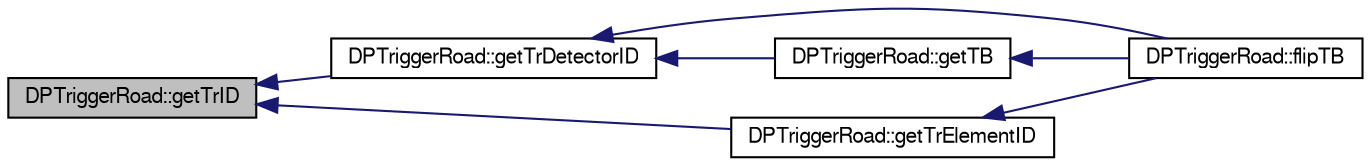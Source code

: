digraph "DPTriggerRoad::getTrID"
{
  bgcolor="transparent";
  edge [fontname="FreeSans",fontsize="10",labelfontname="FreeSans",labelfontsize="10"];
  node [fontname="FreeSans",fontsize="10",shape=record];
  rankdir="LR";
  Node1 [label="DPTriggerRoad::getTrID",height=0.2,width=0.4,color="black", fillcolor="grey75", style="filled" fontcolor="black"];
  Node1 -> Node2 [dir="back",color="midnightblue",fontsize="10",style="solid",fontname="FreeSans"];
  Node2 [label="DPTriggerRoad::getTrDetectorID",height=0.2,width=0.4,color="black",URL="$da/d6a/classDPTriggerRoad.html#a8736627dafa6a3f436b38177968e1fe2"];
  Node2 -> Node3 [dir="back",color="midnightblue",fontsize="10",style="solid",fontname="FreeSans"];
  Node3 [label="DPTriggerRoad::flipTB",height=0.2,width=0.4,color="black",URL="$da/d6a/classDPTriggerRoad.html#a8a72a66b0bfd9fecf1a1c24f3c7d5831",tooltip="flip the LR or TB "];
  Node2 -> Node4 [dir="back",color="midnightblue",fontsize="10",style="solid",fontname="FreeSans"];
  Node4 [label="DPTriggerRoad::getTB",height=0.2,width=0.4,color="black",URL="$da/d6a/classDPTriggerRoad.html#a4a664fd7da9d1f8b97ff7e2fe921c605",tooltip="Get the sign of LR or TB. "];
  Node4 -> Node3 [dir="back",color="midnightblue",fontsize="10",style="solid",fontname="FreeSans"];
  Node1 -> Node5 [dir="back",color="midnightblue",fontsize="10",style="solid",fontname="FreeSans"];
  Node5 [label="DPTriggerRoad::getTrElementID",height=0.2,width=0.4,color="black",URL="$da/d6a/classDPTriggerRoad.html#a6c1a6b7a16fba1a47ffd2405aae6215a"];
  Node5 -> Node3 [dir="back",color="midnightblue",fontsize="10",style="solid",fontname="FreeSans"];
}
